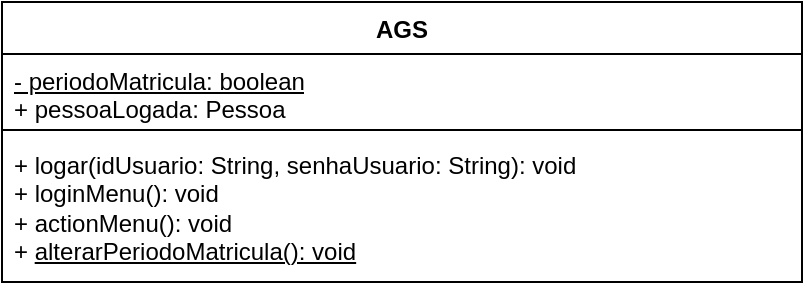 <mxfile version="21.6.9" type="device">
  <diagram name="Página-1" id="mcx7f6Sgl1GjyKLcQRB5">
    <mxGraphModel dx="1434" dy="720" grid="1" gridSize="10" guides="1" tooltips="1" connect="1" arrows="1" fold="1" page="1" pageScale="1" pageWidth="827" pageHeight="1169" math="0" shadow="0">
      <root>
        <mxCell id="0" />
        <mxCell id="1" parent="0" />
        <mxCell id="K95Ks8S6JovXR463SzED-1" value="AGS" style="swimlane;fontStyle=1;align=center;verticalAlign=top;childLayout=stackLayout;horizontal=1;startSize=26;horizontalStack=0;resizeParent=1;resizeParentMax=0;resizeLast=0;collapsible=1;marginBottom=0;whiteSpace=wrap;html=1;" parent="1" vertex="1">
          <mxGeometry x="110" y="50" width="400" height="140" as="geometry" />
        </mxCell>
        <mxCell id="K95Ks8S6JovXR463SzED-2" value="&lt;div&gt;&lt;u&gt;- periodoMatricula: boolean&lt;/u&gt;&lt;br&gt;&lt;/div&gt;&lt;div&gt;+ pessoaLogada: Pessoa&lt;/div&gt;&lt;div&gt;&lt;br&gt;&lt;/div&gt;" style="text;strokeColor=none;fillColor=none;align=left;verticalAlign=top;spacingLeft=4;spacingRight=4;overflow=hidden;rotatable=0;points=[[0,0.5],[1,0.5]];portConstraint=eastwest;whiteSpace=wrap;html=1;" parent="K95Ks8S6JovXR463SzED-1" vertex="1">
          <mxGeometry y="26" width="400" height="34" as="geometry" />
        </mxCell>
        <mxCell id="K95Ks8S6JovXR463SzED-3" value="" style="line;strokeWidth=1;fillColor=none;align=left;verticalAlign=middle;spacingTop=-1;spacingLeft=3;spacingRight=3;rotatable=0;labelPosition=right;points=[];portConstraint=eastwest;strokeColor=inherit;" parent="K95Ks8S6JovXR463SzED-1" vertex="1">
          <mxGeometry y="60" width="400" height="8" as="geometry" />
        </mxCell>
        <mxCell id="K95Ks8S6JovXR463SzED-4" value="&lt;div&gt;+ logar(idUsuario: String, senhaUsuario: String): void&lt;/div&gt;&lt;div&gt;+ loginMenu(): void&lt;/div&gt;&lt;div&gt;+ actionMenu(): void&lt;/div&gt;&lt;div&gt;+ &lt;u&gt;alterarPeriodoMatricula(): void&lt;/u&gt;&lt;br&gt;&lt;/div&gt;" style="text;strokeColor=none;fillColor=none;align=left;verticalAlign=top;spacingLeft=4;spacingRight=4;overflow=hidden;rotatable=0;points=[[0,0.5],[1,0.5]];portConstraint=eastwest;whiteSpace=wrap;html=1;" parent="K95Ks8S6JovXR463SzED-1" vertex="1">
          <mxGeometry y="68" width="400" height="72" as="geometry" />
        </mxCell>
      </root>
    </mxGraphModel>
  </diagram>
</mxfile>
